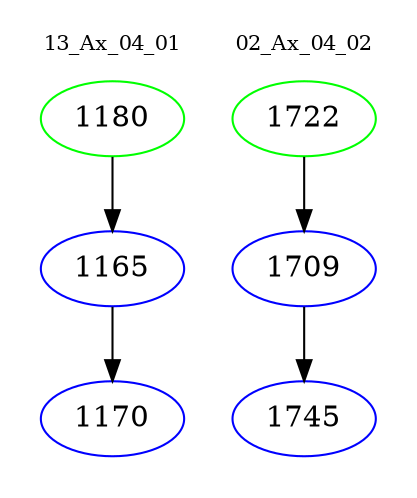 digraph{
subgraph cluster_0 {
color = white
label = "13_Ax_04_01";
fontsize=10;
T0_1180 [label="1180", color="green"]
T0_1180 -> T0_1165 [color="black"]
T0_1165 [label="1165", color="blue"]
T0_1165 -> T0_1170 [color="black"]
T0_1170 [label="1170", color="blue"]
}
subgraph cluster_1 {
color = white
label = "02_Ax_04_02";
fontsize=10;
T1_1722 [label="1722", color="green"]
T1_1722 -> T1_1709 [color="black"]
T1_1709 [label="1709", color="blue"]
T1_1709 -> T1_1745 [color="black"]
T1_1745 [label="1745", color="blue"]
}
}
